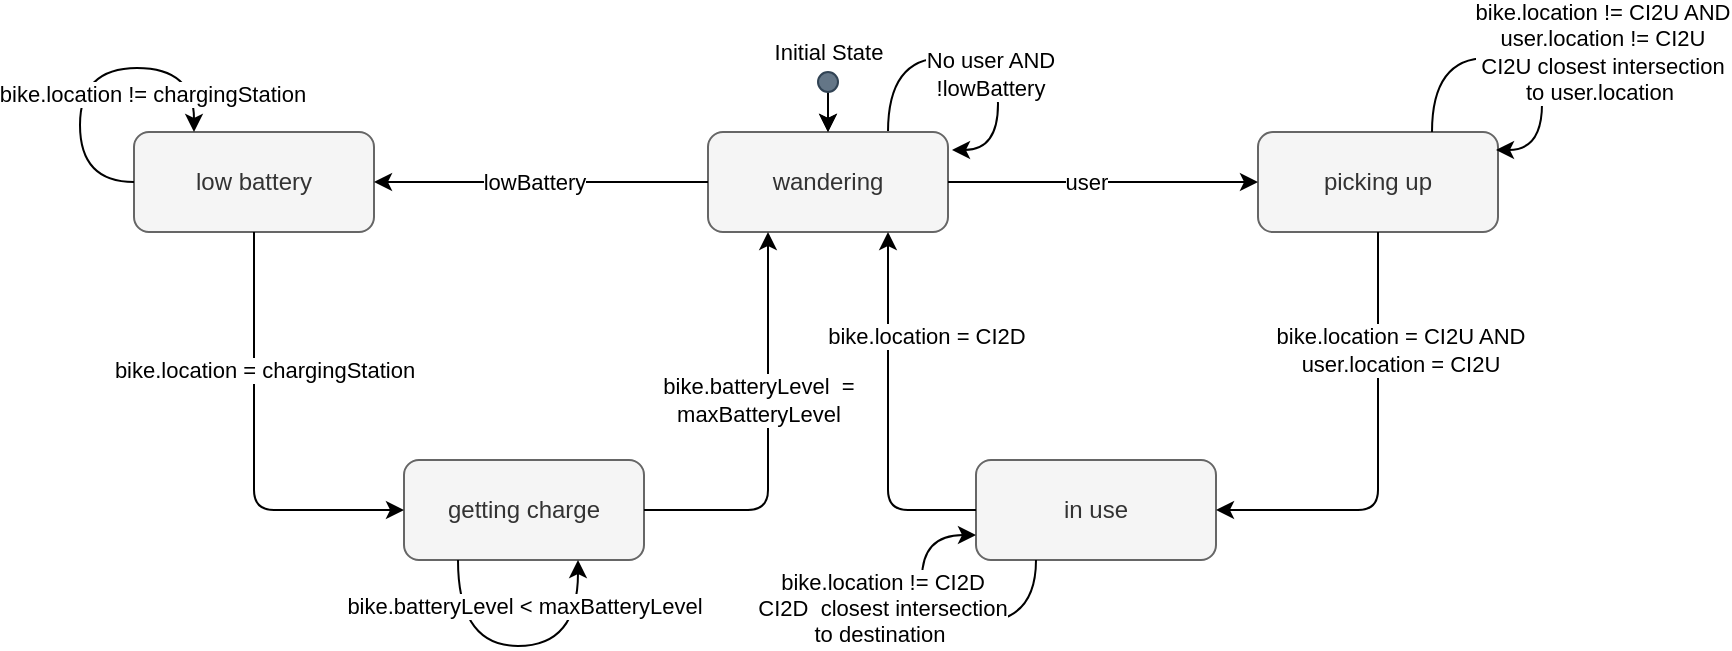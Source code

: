 <mxfile version="18.1.2" type="device"><diagram id="KF2s0I0U0Arqdi72aMxd" name="Page-1"><mxGraphModel dx="1278" dy="585" grid="0" gridSize="10" guides="1" tooltips="1" connect="1" arrows="1" fold="1" page="0" pageScale="1" pageWidth="827" pageHeight="1169" math="0" shadow="0"><root><mxCell id="0"/><mxCell id="1" parent="0"/><mxCell id="nm0wbN4uwhHaFK8bx0-u-1" style="edgeStyle=orthogonalEdgeStyle;curved=1;rounded=0;orthogonalLoop=1;jettySize=auto;html=1;exitX=0.75;exitY=0;exitDx=0;exitDy=0;" edge="1" parent="1" source="oWYn93i6SGbfYE0I5UbG-1"><mxGeometry relative="1" as="geometry"><mxPoint x="517" y="279" as="targetPoint"/><Array as="points"><mxPoint x="485" y="233"/><mxPoint x="540" y="233"/><mxPoint x="540" y="279"/></Array></mxGeometry></mxCell><mxCell id="nm0wbN4uwhHaFK8bx0-u-3" value="No user AND&lt;br&gt;!lowBattery" style="edgeLabel;html=1;align=center;verticalAlign=middle;resizable=0;points=[];" vertex="1" connectable="0" parent="nm0wbN4uwhHaFK8bx0-u-1"><mxGeometry x="0.242" y="-4" relative="1" as="geometry"><mxPoint as="offset"/></mxGeometry></mxCell><mxCell id="oWYn93i6SGbfYE0I5UbG-1" value="wandering" style="rounded=1;whiteSpace=wrap;html=1;fillColor=#f5f5f5;fontColor=#333333;strokeColor=#666666;" parent="1" vertex="1"><mxGeometry x="395" y="270" width="120" height="50" as="geometry"/></mxCell><mxCell id="IB_eHnJ_49VsejhF8HgI-5" value="low battery" style="rounded=1;whiteSpace=wrap;html=1;fillColor=#f5f5f5;fontColor=#333333;strokeColor=#666666;" parent="1" vertex="1"><mxGeometry x="108" y="270" width="120" height="50" as="geometry"/></mxCell><mxCell id="IB_eHnJ_49VsejhF8HgI-6" value="picking up" style="rounded=1;whiteSpace=wrap;html=1;fillColor=#f5f5f5;fontColor=#333333;strokeColor=#666666;" parent="1" vertex="1"><mxGeometry x="670" y="270" width="120" height="50" as="geometry"/></mxCell><mxCell id="IB_eHnJ_49VsejhF8HgI-7" value="" style="endArrow=classic;html=1;exitX=0;exitY=0.5;exitDx=0;exitDy=0;entryX=1;entryY=0.5;entryDx=0;entryDy=0;" parent="1" source="oWYn93i6SGbfYE0I5UbG-1" target="IB_eHnJ_49VsejhF8HgI-5" edge="1"><mxGeometry width="50" height="50" relative="1" as="geometry"><mxPoint x="390" y="440" as="sourcePoint"/><mxPoint x="440" y="390" as="targetPoint"/></mxGeometry></mxCell><mxCell id="IB_eHnJ_49VsejhF8HgI-8" value="lowBattery" style="edgeLabel;html=1;align=center;verticalAlign=middle;resizable=0;points=[];" parent="IB_eHnJ_49VsejhF8HgI-7" vertex="1" connectable="0"><mxGeometry x="0.297" y="1" relative="1" as="geometry"><mxPoint x="21" y="-1" as="offset"/></mxGeometry></mxCell><mxCell id="IB_eHnJ_49VsejhF8HgI-15" value="" style="endArrow=classic;html=1;entryX=0;entryY=0.5;entryDx=0;entryDy=0;exitX=1;exitY=0.5;exitDx=0;exitDy=0;" parent="1" source="oWYn93i6SGbfYE0I5UbG-1" target="IB_eHnJ_49VsejhF8HgI-6" edge="1"><mxGeometry width="50" height="50" relative="1" as="geometry"><mxPoint x="390" y="430" as="sourcePoint"/><mxPoint x="440" y="380" as="targetPoint"/></mxGeometry></mxCell><mxCell id="IB_eHnJ_49VsejhF8HgI-16" value="user" style="edgeLabel;html=1;align=center;verticalAlign=middle;resizable=0;points=[];" parent="IB_eHnJ_49VsejhF8HgI-15" vertex="1" connectable="0"><mxGeometry x="0.4" relative="1" as="geometry"><mxPoint x="-40" as="offset"/></mxGeometry></mxCell><mxCell id="IB_eHnJ_49VsejhF8HgI-17" value="getting charge" style="rounded=1;whiteSpace=wrap;html=1;labelBackgroundColor=none;fillColor=#f5f5f5;fontColor=#333333;strokeColor=#666666;" parent="1" vertex="1"><mxGeometry x="243" y="434" width="120" height="50" as="geometry"/></mxCell><mxCell id="IB_eHnJ_49VsejhF8HgI-18" value="" style="endArrow=classic;html=1;exitX=0.5;exitY=1;exitDx=0;exitDy=0;entryX=0;entryY=0.5;entryDx=0;entryDy=0;" parent="1" source="IB_eHnJ_49VsejhF8HgI-5" target="IB_eHnJ_49VsejhF8HgI-17" edge="1"><mxGeometry width="50" height="50" relative="1" as="geometry"><mxPoint x="189.41" y="340" as="sourcePoint"/><mxPoint x="189.41" y="430" as="targetPoint"/><Array as="points"><mxPoint x="168" y="459"/></Array></mxGeometry></mxCell><mxCell id="IB_eHnJ_49VsejhF8HgI-19" value="bike.location = chargingStation" style="edgeLabel;html=1;align=center;verticalAlign=middle;resizable=0;points=[];" parent="IB_eHnJ_49VsejhF8HgI-18" vertex="1" connectable="0"><mxGeometry x="-0.311" y="1" relative="1" as="geometry"><mxPoint x="4" y="-5" as="offset"/></mxGeometry></mxCell><mxCell id="IB_eHnJ_49VsejhF8HgI-20" value="" style="endArrow=classic;html=1;exitX=1;exitY=0.5;exitDx=0;exitDy=0;entryX=0.25;entryY=1;entryDx=0;entryDy=0;" parent="1" source="IB_eHnJ_49VsejhF8HgI-17" target="oWYn93i6SGbfYE0I5UbG-1" edge="1"><mxGeometry width="50" height="50" relative="1" as="geometry"><mxPoint x="390" y="440" as="sourcePoint"/><mxPoint x="440" y="390" as="targetPoint"/><Array as="points"><mxPoint x="425" y="459"/></Array></mxGeometry></mxCell><mxCell id="IB_eHnJ_49VsejhF8HgI-21" value="bike.batteryLevel&amp;nbsp; = &lt;br&gt;maxBatteryLevel" style="edgeLabel;html=1;align=center;verticalAlign=middle;resizable=0;points=[];" parent="IB_eHnJ_49VsejhF8HgI-20" vertex="1" connectable="0"><mxGeometry x="-0.184" y="-2" relative="1" as="geometry"><mxPoint x="-7" y="-35" as="offset"/></mxGeometry></mxCell><mxCell id="IB_eHnJ_49VsejhF8HgI-33" value="in use" style="rounded=1;whiteSpace=wrap;html=1;labelBackgroundColor=none;fillColor=#f5f5f5;fontColor=#333333;strokeColor=#666666;" parent="1" vertex="1"><mxGeometry x="529" y="434" width="120" height="50" as="geometry"/></mxCell><mxCell id="IB_eHnJ_49VsejhF8HgI-34" value="" style="endArrow=classic;html=1;entryX=1;entryY=0.5;entryDx=0;entryDy=0;exitX=0.5;exitY=1;exitDx=0;exitDy=0;" parent="1" source="IB_eHnJ_49VsejhF8HgI-6" target="IB_eHnJ_49VsejhF8HgI-33" edge="1"><mxGeometry width="50" height="50" relative="1" as="geometry"><mxPoint x="390" y="440" as="sourcePoint"/><mxPoint x="440" y="390" as="targetPoint"/><Array as="points"><mxPoint x="730" y="459"/></Array></mxGeometry></mxCell><mxCell id="IB_eHnJ_49VsejhF8HgI-35" value="&lt;div&gt;bike.location = CI2U AND&lt;/div&gt;&lt;div&gt;user.location = CI2U&lt;/div&gt;" style="edgeLabel;html=1;align=center;verticalAlign=middle;resizable=0;points=[];" parent="IB_eHnJ_49VsejhF8HgI-34" vertex="1" connectable="0"><mxGeometry x="-0.4" y="-1" relative="1" as="geometry"><mxPoint x="12" y="-7" as="offset"/></mxGeometry></mxCell><mxCell id="IB_eHnJ_49VsejhF8HgI-37" value="" style="endArrow=classic;html=1;exitX=0;exitY=0.5;exitDx=0;exitDy=0;entryX=0.75;entryY=1;entryDx=0;entryDy=0;" parent="1" source="IB_eHnJ_49VsejhF8HgI-33" target="oWYn93i6SGbfYE0I5UbG-1" edge="1"><mxGeometry width="50" height="50" relative="1" as="geometry"><mxPoint x="390" y="430" as="sourcePoint"/><mxPoint x="440" y="380" as="targetPoint"/><Array as="points"><mxPoint x="485" y="459"/></Array></mxGeometry></mxCell><mxCell id="IB_eHnJ_49VsejhF8HgI-38" value="bike.location = CI2D" style="edgeLabel;html=1;align=center;verticalAlign=middle;resizable=0;points=[];" parent="IB_eHnJ_49VsejhF8HgI-37" vertex="1" connectable="0"><mxGeometry x="-0.253" relative="1" as="geometry"><mxPoint x="19" y="-63" as="offset"/></mxGeometry></mxCell><mxCell id="xYumDY8FHV3LpK7BrQpC-4" value="" style="edgeStyle=orthogonalEdgeStyle;curved=1;rounded=0;orthogonalLoop=1;jettySize=auto;html=1;" parent="1" source="xYumDY8FHV3LpK7BrQpC-1" target="oWYn93i6SGbfYE0I5UbG-1" edge="1"><mxGeometry relative="1" as="geometry"/></mxCell><mxCell id="xYumDY8FHV3LpK7BrQpC-9" value="" style="edgeStyle=orthogonalEdgeStyle;curved=1;rounded=0;orthogonalLoop=1;jettySize=auto;html=1;" parent="1" source="xYumDY8FHV3LpK7BrQpC-1" target="oWYn93i6SGbfYE0I5UbG-1" edge="1"><mxGeometry relative="1" as="geometry"/></mxCell><mxCell id="xYumDY8FHV3LpK7BrQpC-1" value="" style="ellipse;whiteSpace=wrap;html=1;aspect=fixed;fillColor=#647687;fontColor=#ffffff;strokeColor=#314354;" parent="1" vertex="1"><mxGeometry x="450" y="240" width="10" height="10" as="geometry"/></mxCell><mxCell id="xYumDY8FHV3LpK7BrQpC-6" value="Initial State" style="edgeLabel;html=1;align=center;verticalAlign=middle;resizable=0;points=[];" parent="1" vertex="1" connectable="0"><mxGeometry x="455" y="230" as="geometry"/></mxCell><mxCell id="nm0wbN4uwhHaFK8bx0-u-4" style="edgeStyle=orthogonalEdgeStyle;curved=1;rounded=0;orthogonalLoop=1;jettySize=auto;html=1;exitX=0.75;exitY=0;exitDx=0;exitDy=0;" edge="1" parent="1"><mxGeometry relative="1" as="geometry"><mxPoint x="789" y="279" as="targetPoint"/><mxPoint x="757" y="270" as="sourcePoint"/><Array as="points"><mxPoint x="757" y="233"/><mxPoint x="812" y="233"/><mxPoint x="812" y="279"/></Array></mxGeometry></mxCell><mxCell id="nm0wbN4uwhHaFK8bx0-u-5" value="bike.location != CI2U AND&lt;br&gt;user.location != CI2U&lt;br&gt;CI2U closest intersection&lt;br&gt;to user.location&amp;nbsp;" style="edgeLabel;html=1;align=center;verticalAlign=middle;resizable=0;points=[];" vertex="1" connectable="0" parent="nm0wbN4uwhHaFK8bx0-u-4"><mxGeometry x="0.242" y="-4" relative="1" as="geometry"><mxPoint x="34" y="-11" as="offset"/></mxGeometry></mxCell><mxCell id="nm0wbN4uwhHaFK8bx0-u-8" style="edgeStyle=orthogonalEdgeStyle;curved=1;rounded=0;orthogonalLoop=1;jettySize=auto;html=1;exitX=0.25;exitY=1;exitDx=0;exitDy=0;entryX=0;entryY=0.75;entryDx=0;entryDy=0;" edge="1" parent="1" source="IB_eHnJ_49VsejhF8HgI-33" target="IB_eHnJ_49VsejhF8HgI-33"><mxGeometry relative="1" as="geometry"><Array as="points"><mxPoint x="559" y="515"/><mxPoint x="502" y="515"/><mxPoint x="502" y="472"/></Array></mxGeometry></mxCell><mxCell id="nm0wbN4uwhHaFK8bx0-u-9" value="bike.location != CI2D&lt;br&gt;CI2D&amp;nbsp; closest intersection&lt;br&gt;to destination&amp;nbsp;" style="edgeLabel;html=1;align=center;verticalAlign=middle;resizable=0;points=[];" vertex="1" connectable="0" parent="nm0wbN4uwhHaFK8bx0-u-8"><mxGeometry x="0.04" y="-5" relative="1" as="geometry"><mxPoint x="-26" y="-2" as="offset"/></mxGeometry></mxCell><mxCell id="nm0wbN4uwhHaFK8bx0-u-10" style="edgeStyle=orthogonalEdgeStyle;curved=1;rounded=0;orthogonalLoop=1;jettySize=auto;html=1;exitX=0;exitY=0.5;exitDx=0;exitDy=0;entryX=0.25;entryY=0;entryDx=0;entryDy=0;" edge="1" parent="1" source="IB_eHnJ_49VsejhF8HgI-5" target="IB_eHnJ_49VsejhF8HgI-5"><mxGeometry relative="1" as="geometry"><Array as="points"><mxPoint x="81" y="295"/><mxPoint x="81" y="238"/><mxPoint x="138" y="238"/></Array></mxGeometry></mxCell><mxCell id="nm0wbN4uwhHaFK8bx0-u-11" value="bike.location != chargingStation" style="edgeLabel;html=1;align=center;verticalAlign=middle;resizable=0;points=[];" vertex="1" connectable="0" parent="nm0wbN4uwhHaFK8bx0-u-10"><mxGeometry x="-0.184" y="-3" relative="1" as="geometry"><mxPoint x="33" y="-1" as="offset"/></mxGeometry></mxCell><mxCell id="nm0wbN4uwhHaFK8bx0-u-12" style="edgeStyle=orthogonalEdgeStyle;curved=1;rounded=0;orthogonalLoop=1;jettySize=auto;html=1;exitX=0.25;exitY=1;exitDx=0;exitDy=0;entryX=0.75;entryY=1;entryDx=0;entryDy=0;" edge="1" parent="1"><mxGeometry relative="1" as="geometry"><mxPoint x="270" y="484" as="sourcePoint"/><mxPoint x="330" y="484" as="targetPoint"/><Array as="points"><mxPoint x="270" y="527"/><mxPoint x="330" y="527"/></Array></mxGeometry></mxCell><mxCell id="nm0wbN4uwhHaFK8bx0-u-13" value="bike.batteryLevel &amp;lt; maxBatteryLevel" style="edgeLabel;html=1;align=center;verticalAlign=middle;resizable=0;points=[];" vertex="1" connectable="0" parent="nm0wbN4uwhHaFK8bx0-u-12"><mxGeometry x="-0.265" y="5" relative="1" as="geometry"><mxPoint x="22" y="-15" as="offset"/></mxGeometry></mxCell></root></mxGraphModel></diagram></mxfile>